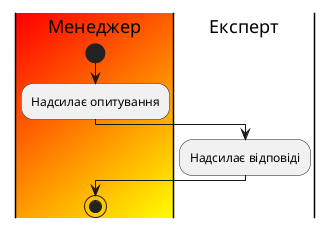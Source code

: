 @startuml
|#Red/Yellow|Менеджер|
start
:Надсилає опитування;
|Експерт|
:Надсилає відповіді; 

|Менеджер|

stop
@enduml
